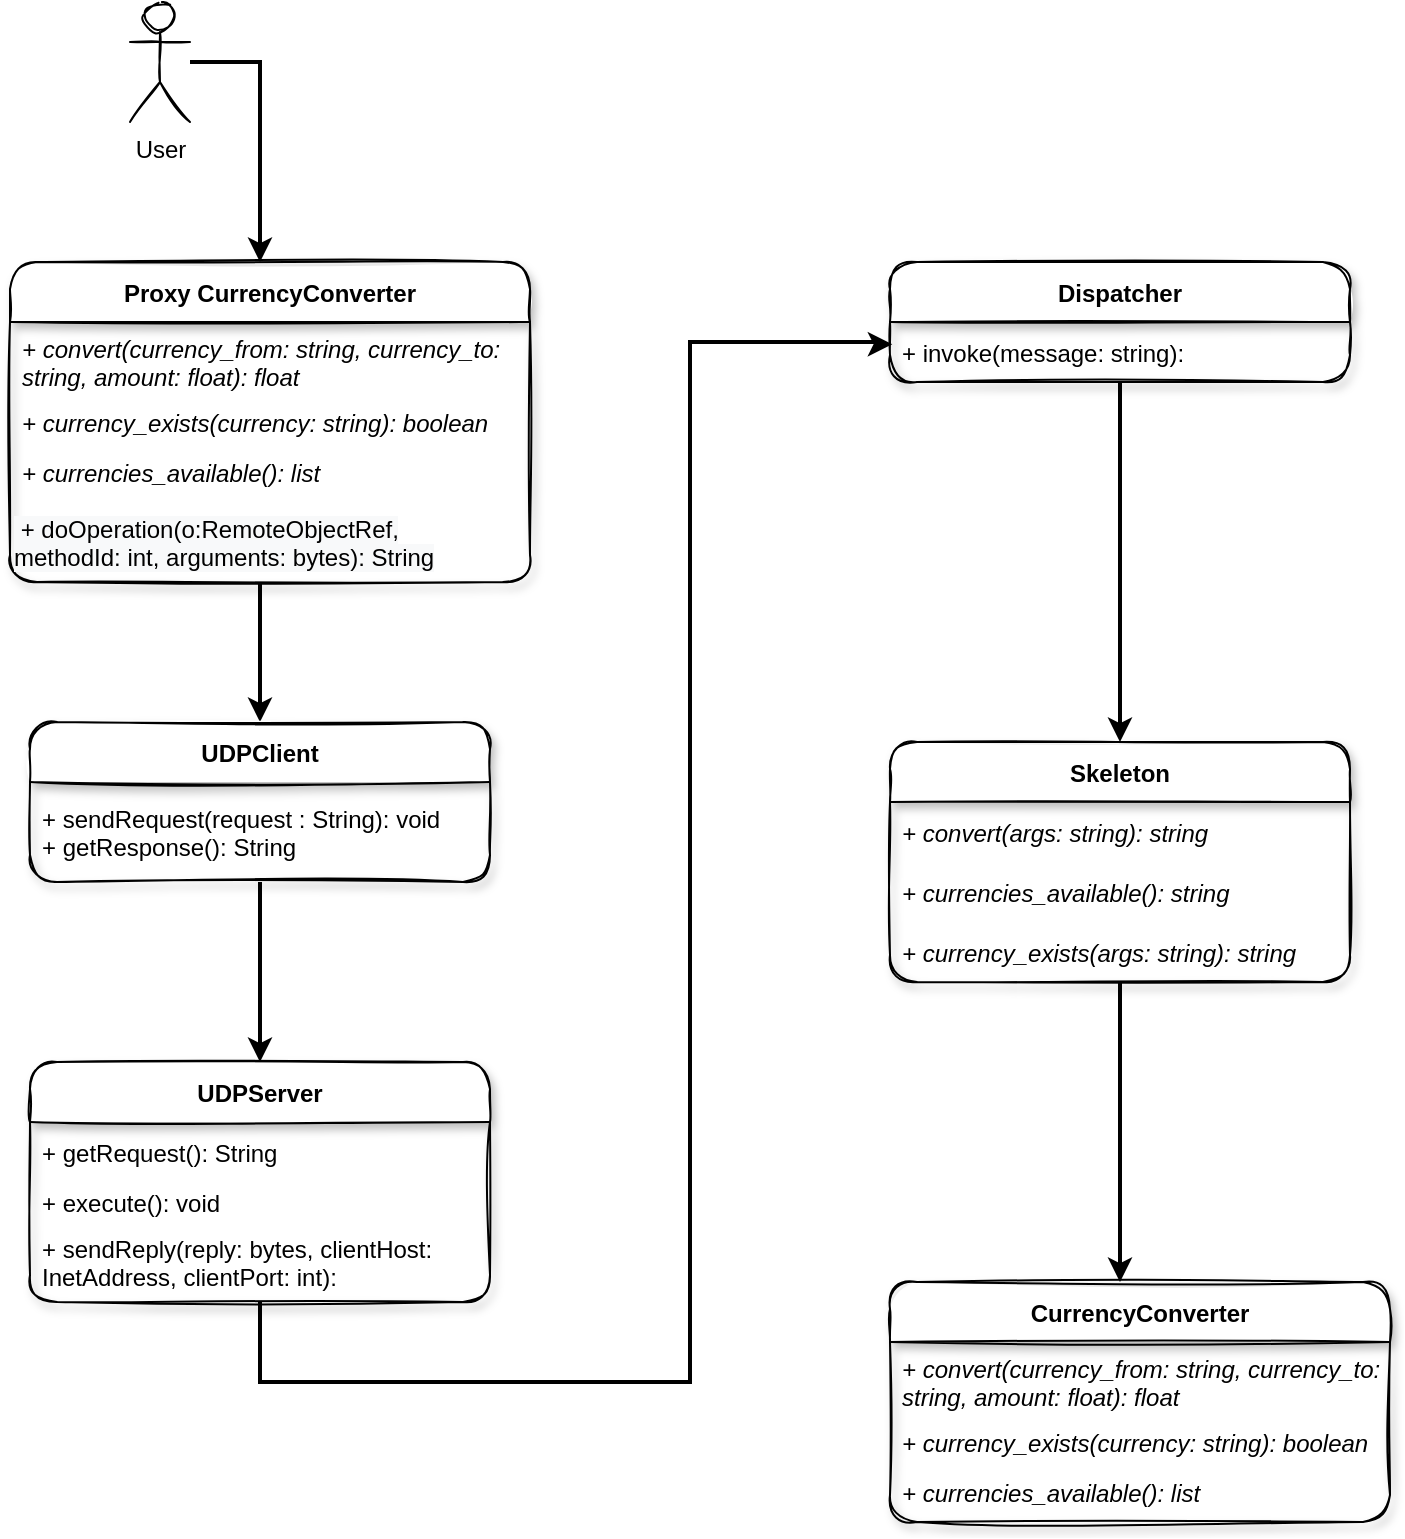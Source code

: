<mxfile version="20.0.1" type="github">
  <diagram id="C5RBs43oDa-KdzZeNtuy" name="Page-1">
    <mxGraphModel dx="892" dy="381" grid="1" gridSize="10" guides="1" tooltips="1" connect="1" arrows="1" fold="1" page="1" pageScale="1" pageWidth="827" pageHeight="1169" math="0" shadow="0">
      <root>
        <mxCell id="WIyWlLk6GJQsqaUBKTNV-0" />
        <mxCell id="WIyWlLk6GJQsqaUBKTNV-1" parent="WIyWlLk6GJQsqaUBKTNV-0" />
        <mxCell id="UaDYoVtovKC5BsyJQfSs-13" style="edgeStyle=orthogonalEdgeStyle;rounded=0;orthogonalLoop=1;jettySize=auto;html=1;entryX=0.5;entryY=0;entryDx=0;entryDy=0;strokeWidth=2;" parent="WIyWlLk6GJQsqaUBKTNV-1" source="UaDYoVtovKC5BsyJQfSs-0" target="UaDYoVtovKC5BsyJQfSs-9" edge="1">
          <mxGeometry relative="1" as="geometry">
            <Array as="points">
              <mxPoint x="205" y="360" />
              <mxPoint x="205" y="360" />
            </Array>
          </mxGeometry>
        </mxCell>
        <mxCell id="UaDYoVtovKC5BsyJQfSs-0" value="Proxy CurrencyConverter" style="swimlane;fontStyle=1;childLayout=stackLayout;horizontal=1;startSize=30;horizontalStack=0;resizeParent=1;resizeParentMax=0;resizeLast=0;collapsible=1;marginBottom=0;shadow=1;rounded=1;sketch=1;" parent="WIyWlLk6GJQsqaUBKTNV-1" vertex="1">
          <mxGeometry x="80" y="200" width="260" height="160" as="geometry" />
        </mxCell>
        <mxCell id="UaDYoVtovKC5BsyJQfSs-1" value="+ convert(currency_from: string, currency_to: &#xa;string, amount: float): float" style="text;align=left;verticalAlign=middle;spacingLeft=4;spacingRight=4;overflow=hidden;points=[[0,0.5],[1,0.5]];portConstraint=eastwest;rotatable=0;fontStyle=2;shadow=0;labelBorderColor=none;labelBackgroundColor=none;" parent="UaDYoVtovKC5BsyJQfSs-0" vertex="1">
          <mxGeometry y="30" width="260" height="40" as="geometry" />
        </mxCell>
        <mxCell id="UaDYoVtovKC5BsyJQfSs-2" value="+ currency_exists(currency: string): boolean" style="text;align=left;verticalAlign=middle;spacingLeft=4;spacingRight=4;overflow=hidden;points=[[0,0.5],[1,0.5]];portConstraint=eastwest;rotatable=0;shadow=0;fontStyle=2;labelBorderColor=none;labelBackgroundColor=none;" parent="UaDYoVtovKC5BsyJQfSs-0" vertex="1">
          <mxGeometry y="70" width="260" height="20" as="geometry" />
        </mxCell>
        <mxCell id="UaDYoVtovKC5BsyJQfSs-3" value="+ currencies_available(): list" style="text;align=left;verticalAlign=middle;spacingLeft=4;spacingRight=4;overflow=hidden;points=[[0,0.5],[1,0.5]];portConstraint=eastwest;rotatable=0;shadow=0;fontStyle=2;labelBorderColor=none;labelBackgroundColor=none;" parent="UaDYoVtovKC5BsyJQfSs-0" vertex="1">
          <mxGeometry y="90" width="260" height="30" as="geometry" />
        </mxCell>
        <mxCell id="qdc2zQFaUFo1kG0h4Ac9-0" value="&lt;span style=&quot;color: rgb(0, 0, 0); font-family: Helvetica; font-size: 12px; font-style: normal; font-variant-ligatures: normal; font-variant-caps: normal; font-weight: 400; letter-spacing: normal; orphans: 2; text-align: left; text-indent: 0px; text-transform: none; widows: 2; word-spacing: 0px; -webkit-text-stroke-width: 0px; background-color: rgb(248, 249, 250); text-decoration-thickness: initial; text-decoration-style: initial; text-decoration-color: initial; float: none; display: inline !important;&quot;&gt;&amp;nbsp;+ doOperation(o:RemoteObjectRef,&lt;/span&gt;&lt;br style=&quot;padding: 0px; margin: 0px; color: rgb(0, 0, 0); font-family: Helvetica; font-size: 12px; font-style: normal; font-variant-ligatures: normal; font-variant-caps: normal; font-weight: 400; letter-spacing: normal; orphans: 2; text-align: left; text-indent: 0px; text-transform: none; widows: 2; word-spacing: 0px; -webkit-text-stroke-width: 0px; background-color: rgb(248, 249, 250); text-decoration-thickness: initial; text-decoration-style: initial; text-decoration-color: initial;&quot;&gt;&lt;span style=&quot;color: rgb(0, 0, 0); font-family: Helvetica; font-size: 12px; font-style: normal; font-variant-ligatures: normal; font-variant-caps: normal; font-weight: 400; letter-spacing: normal; orphans: 2; text-align: left; text-indent: 0px; text-transform: none; widows: 2; word-spacing: 0px; -webkit-text-stroke-width: 0px; background-color: rgb(248, 249, 250); text-decoration-thickness: initial; text-decoration-style: initial; text-decoration-color: initial; float: none; display: inline !important;&quot;&gt;methodId: int, arguments: bytes): String&lt;/span&gt;" style="text;whiteSpace=wrap;html=1;" vertex="1" parent="UaDYoVtovKC5BsyJQfSs-0">
          <mxGeometry y="120" width="260" height="40" as="geometry" />
        </mxCell>
        <mxCell id="UaDYoVtovKC5BsyJQfSs-6" style="edgeStyle=orthogonalEdgeStyle;rounded=0;orthogonalLoop=1;jettySize=auto;html=1;strokeWidth=2;" parent="WIyWlLk6GJQsqaUBKTNV-1" source="UaDYoVtovKC5BsyJQfSs-4" target="UaDYoVtovKC5BsyJQfSs-0" edge="1">
          <mxGeometry relative="1" as="geometry">
            <Array as="points">
              <mxPoint x="205" y="100" />
            </Array>
          </mxGeometry>
        </mxCell>
        <mxCell id="UaDYoVtovKC5BsyJQfSs-4" value="User" style="shape=umlActor;verticalLabelPosition=bottom;verticalAlign=top;html=1;outlineConnect=0;shadow=0;sketch=1;" parent="WIyWlLk6GJQsqaUBKTNV-1" vertex="1">
          <mxGeometry x="140" y="70" width="30" height="60" as="geometry" />
        </mxCell>
        <mxCell id="FW9dBRoeOiZbywd23JoA-8" style="edgeStyle=orthogonalEdgeStyle;rounded=0;orthogonalLoop=1;jettySize=auto;html=1;entryX=0.5;entryY=0;entryDx=0;entryDy=0;fontSize=11;strokeWidth=2;" parent="WIyWlLk6GJQsqaUBKTNV-1" source="UaDYoVtovKC5BsyJQfSs-9" target="UaDYoVtovKC5BsyJQfSs-14" edge="1">
          <mxGeometry relative="1" as="geometry" />
        </mxCell>
        <mxCell id="UaDYoVtovKC5BsyJQfSs-9" value="UDPClient" style="swimlane;fontStyle=1;childLayout=stackLayout;horizontal=1;startSize=30;horizontalStack=0;resizeParent=1;resizeParentMax=0;resizeLast=0;collapsible=1;marginBottom=0;shadow=1;rounded=1;sketch=1;" parent="WIyWlLk6GJQsqaUBKTNV-1" vertex="1">
          <mxGeometry x="90" y="430" width="230" height="80" as="geometry" />
        </mxCell>
        <mxCell id="UaDYoVtovKC5BsyJQfSs-10" value="+ sendRequest(request : String): void&#xa;+ getResponse(): String" style="text;align=left;verticalAlign=middle;spacingLeft=4;spacingRight=4;overflow=hidden;points=[[0,0.5],[1,0.5]];portConstraint=eastwest;rotatable=0;" parent="UaDYoVtovKC5BsyJQfSs-9" vertex="1">
          <mxGeometry y="30" width="230" height="50" as="geometry" />
        </mxCell>
        <mxCell id="UaDYoVtovKC5BsyJQfSs-23" style="edgeStyle=orthogonalEdgeStyle;rounded=0;orthogonalLoop=1;jettySize=auto;html=1;entryX=0.005;entryY=0.37;entryDx=0;entryDy=0;entryPerimeter=0;strokeWidth=2;" parent="WIyWlLk6GJQsqaUBKTNV-1" source="UaDYoVtovKC5BsyJQfSs-14" target="UaDYoVtovKC5BsyJQfSs-20" edge="1">
          <mxGeometry relative="1" as="geometry">
            <Array as="points">
              <mxPoint x="205" y="760" />
              <mxPoint x="420" y="760" />
              <mxPoint x="420" y="240" />
              <mxPoint x="516" y="240" />
              <mxPoint x="516" y="241" />
            </Array>
            <mxPoint x="516.09" y="265.01" as="targetPoint" />
          </mxGeometry>
        </mxCell>
        <mxCell id="UaDYoVtovKC5BsyJQfSs-14" value="UDPServer" style="swimlane;fontStyle=1;childLayout=stackLayout;horizontal=1;startSize=30;horizontalStack=0;resizeParent=1;resizeParentMax=0;resizeLast=0;collapsible=1;marginBottom=0;rounded=1;shadow=1;sketch=1;" parent="WIyWlLk6GJQsqaUBKTNV-1" vertex="1">
          <mxGeometry x="90" y="600" width="230" height="120" as="geometry" />
        </mxCell>
        <mxCell id="UaDYoVtovKC5BsyJQfSs-15" value="+ getRequest(): String" style="text;align=left;verticalAlign=middle;spacingLeft=4;spacingRight=4;overflow=hidden;points=[[0,0.5],[1,0.5]];portConstraint=eastwest;rotatable=0;" parent="UaDYoVtovKC5BsyJQfSs-14" vertex="1">
          <mxGeometry y="30" width="230" height="30" as="geometry" />
        </mxCell>
        <mxCell id="FW9dBRoeOiZbywd23JoA-9" value="+ execute(): void" style="text;align=left;verticalAlign=middle;spacingLeft=4;spacingRight=4;overflow=hidden;points=[[0,0.5],[1,0.5]];portConstraint=eastwest;rotatable=0;" parent="UaDYoVtovKC5BsyJQfSs-14" vertex="1">
          <mxGeometry y="60" width="230" height="20" as="geometry" />
        </mxCell>
        <mxCell id="UaDYoVtovKC5BsyJQfSs-16" value="+ sendReply(reply: bytes, clientHost:&#xa;InetAddress, clientPort: int):" style="text;align=left;verticalAlign=middle;spacingLeft=4;spacingRight=4;overflow=hidden;points=[[0,0.5],[1,0.5]];portConstraint=eastwest;rotatable=0;" parent="UaDYoVtovKC5BsyJQfSs-14" vertex="1">
          <mxGeometry y="80" width="230" height="40" as="geometry" />
        </mxCell>
        <mxCell id="UaDYoVtovKC5BsyJQfSs-32" style="edgeStyle=orthogonalEdgeStyle;rounded=0;orthogonalLoop=1;jettySize=auto;html=1;entryX=0.5;entryY=0;entryDx=0;entryDy=0;strokeWidth=2;" parent="WIyWlLk6GJQsqaUBKTNV-1" source="UaDYoVtovKC5BsyJQfSs-19" target="UaDYoVtovKC5BsyJQfSs-24" edge="1">
          <mxGeometry relative="1" as="geometry" />
        </mxCell>
        <mxCell id="UaDYoVtovKC5BsyJQfSs-19" value="Dispatcher" style="swimlane;fontStyle=1;childLayout=stackLayout;horizontal=1;startSize=30;horizontalStack=0;resizeParent=1;resizeParentMax=0;resizeLast=0;collapsible=1;marginBottom=0;rounded=1;shadow=1;sketch=1;" parent="WIyWlLk6GJQsqaUBKTNV-1" vertex="1">
          <mxGeometry x="520" y="200" width="230" height="60" as="geometry" />
        </mxCell>
        <mxCell id="UaDYoVtovKC5BsyJQfSs-20" value="+ invoke(message: string):" style="text;align=left;verticalAlign=middle;spacingLeft=4;spacingRight=4;overflow=hidden;points=[[0,0.5],[1,0.5]];portConstraint=eastwest;rotatable=0;" parent="UaDYoVtovKC5BsyJQfSs-19" vertex="1">
          <mxGeometry y="30" width="230" height="30" as="geometry" />
        </mxCell>
        <mxCell id="FW9dBRoeOiZbywd23JoA-0" style="edgeStyle=orthogonalEdgeStyle;rounded=0;orthogonalLoop=1;jettySize=auto;html=1;entryX=0.46;entryY=0;entryDx=0;entryDy=0;entryPerimeter=0;strokeWidth=2;" parent="WIyWlLk6GJQsqaUBKTNV-1" source="UaDYoVtovKC5BsyJQfSs-24" target="UaDYoVtovKC5BsyJQfSs-28" edge="1">
          <mxGeometry relative="1" as="geometry" />
        </mxCell>
        <mxCell id="UaDYoVtovKC5BsyJQfSs-24" value="Skeleton" style="swimlane;fontStyle=1;childLayout=stackLayout;horizontal=1;startSize=30;horizontalStack=0;resizeParent=1;resizeParentMax=0;resizeLast=0;collapsible=1;marginBottom=0;rounded=1;shadow=1;sketch=1;" parent="WIyWlLk6GJQsqaUBKTNV-1" vertex="1">
          <mxGeometry x="520" y="440" width="230" height="120" as="geometry" />
        </mxCell>
        <mxCell id="FW9dBRoeOiZbywd23JoA-1" value="+ convert(args: string): string" style="text;align=left;verticalAlign=middle;spacingLeft=4;spacingRight=4;overflow=hidden;points=[[0,0.5],[1,0.5]];portConstraint=eastwest;rotatable=0;fontStyle=2;shadow=0;labelBorderColor=none;labelBackgroundColor=none;" parent="UaDYoVtovKC5BsyJQfSs-24" vertex="1">
          <mxGeometry y="30" width="230" height="30" as="geometry" />
        </mxCell>
        <mxCell id="FW9dBRoeOiZbywd23JoA-3" value="+ currencies_available(): string" style="text;align=left;verticalAlign=middle;spacingLeft=4;spacingRight=4;overflow=hidden;points=[[0,0.5],[1,0.5]];portConstraint=eastwest;rotatable=0;shadow=0;fontStyle=2;labelBorderColor=none;labelBackgroundColor=none;" parent="UaDYoVtovKC5BsyJQfSs-24" vertex="1">
          <mxGeometry y="60" width="230" height="30" as="geometry" />
        </mxCell>
        <mxCell id="FW9dBRoeOiZbywd23JoA-2" value="+ currency_exists(args: string): string" style="text;align=left;verticalAlign=middle;spacingLeft=4;spacingRight=4;overflow=hidden;points=[[0,0.5],[1,0.5]];portConstraint=eastwest;rotatable=0;shadow=0;fontStyle=2;labelBorderColor=none;labelBackgroundColor=none;" parent="UaDYoVtovKC5BsyJQfSs-24" vertex="1">
          <mxGeometry y="90" width="230" height="30" as="geometry" />
        </mxCell>
        <mxCell id="UaDYoVtovKC5BsyJQfSs-28" value="CurrencyConverter" style="swimlane;fontStyle=1;childLayout=stackLayout;horizontal=1;startSize=30;horizontalStack=0;resizeParent=1;resizeParentMax=0;resizeLast=0;collapsible=1;marginBottom=0;rounded=1;shadow=1;sketch=1;" parent="WIyWlLk6GJQsqaUBKTNV-1" vertex="1">
          <mxGeometry x="520" y="710" width="250" height="120" as="geometry" />
        </mxCell>
        <mxCell id="UaDYoVtovKC5BsyJQfSs-40" value="+ convert(currency_from: string, currency_to:&#xa;string, amount: float): float" style="text;align=left;verticalAlign=middle;spacingLeft=4;spacingRight=4;overflow=hidden;points=[[0,0.5],[1,0.5]];portConstraint=eastwest;rotatable=0;fontStyle=2;shadow=0;labelBorderColor=none;labelBackgroundColor=none;" parent="WIyWlLk6GJQsqaUBKTNV-1" vertex="1">
          <mxGeometry x="520" y="730" width="250" height="60" as="geometry" />
        </mxCell>
        <mxCell id="UaDYoVtovKC5BsyJQfSs-41" value="+ currency_exists(currency: string): boolean" style="text;align=left;verticalAlign=middle;spacingLeft=4;spacingRight=4;overflow=hidden;points=[[0,0.5],[1,0.5]];portConstraint=eastwest;rotatable=0;shadow=0;fontStyle=2;labelBorderColor=none;labelBackgroundColor=none;" parent="WIyWlLk6GJQsqaUBKTNV-1" vertex="1">
          <mxGeometry x="520" y="770" width="250" height="40" as="geometry" />
        </mxCell>
        <mxCell id="UaDYoVtovKC5BsyJQfSs-42" value="+ currencies_available(): list" style="text;align=left;verticalAlign=middle;spacingLeft=4;spacingRight=4;overflow=hidden;points=[[0,0.5],[1,0.5]];portConstraint=eastwest;rotatable=0;shadow=0;fontStyle=2;labelBorderColor=none;labelBackgroundColor=none;" parent="WIyWlLk6GJQsqaUBKTNV-1" vertex="1">
          <mxGeometry x="520" y="800" width="230" height="30" as="geometry" />
        </mxCell>
      </root>
    </mxGraphModel>
  </diagram>
</mxfile>
